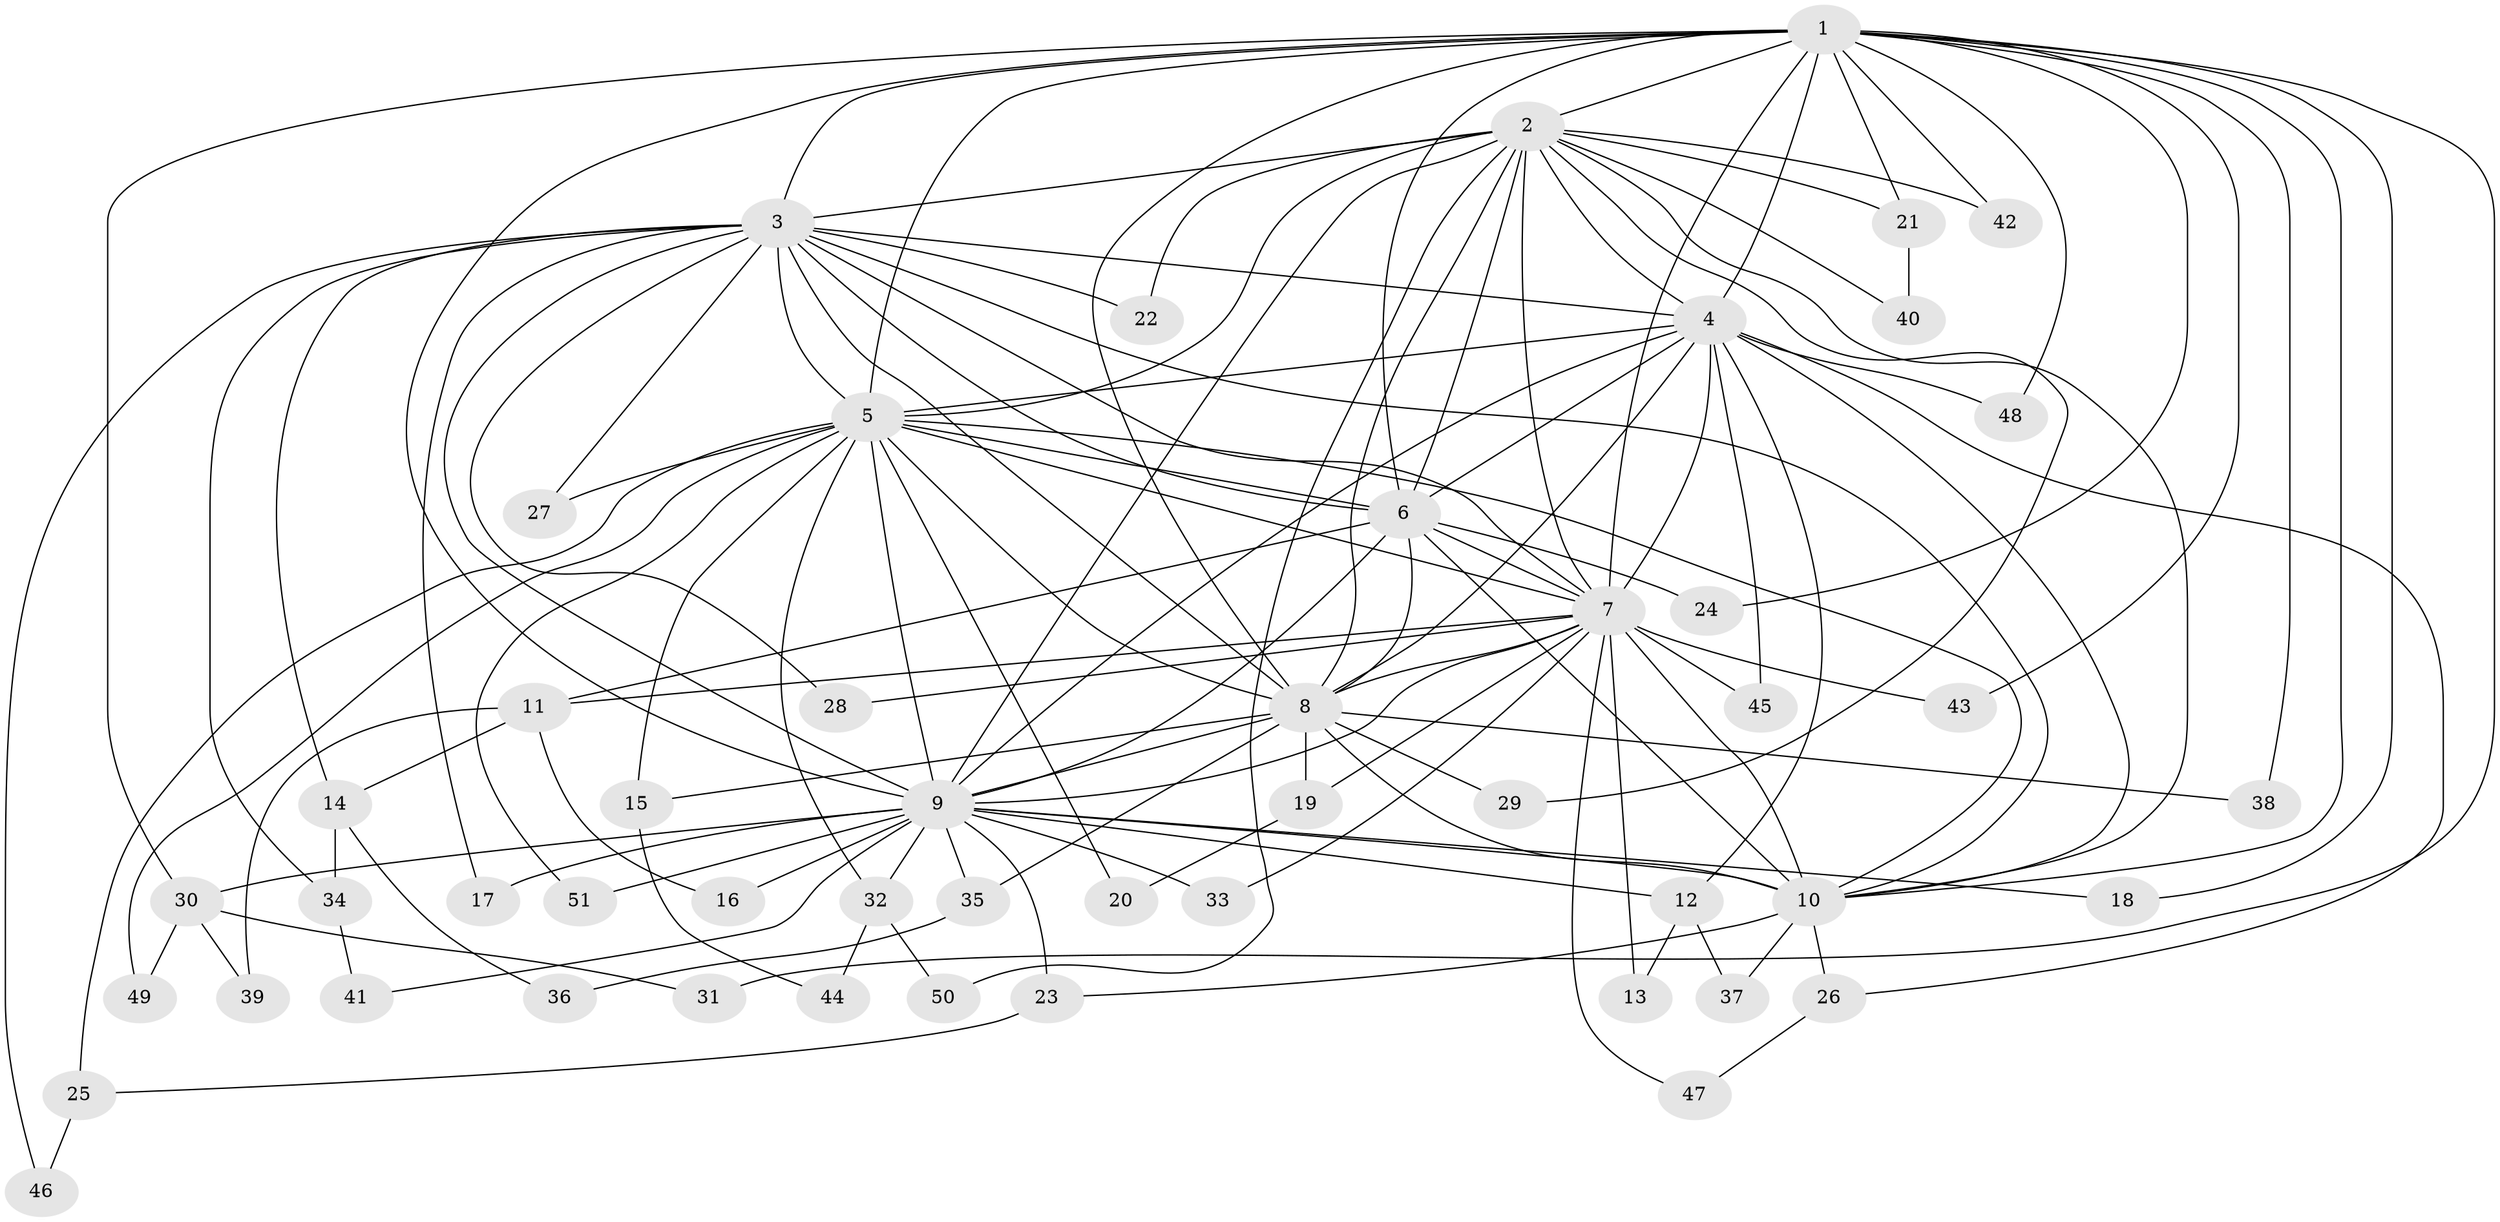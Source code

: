 // Generated by graph-tools (version 1.1) at 2025/13/03/09/25 04:13:40]
// undirected, 51 vertices, 127 edges
graph export_dot {
graph [start="1"]
  node [color=gray90,style=filled];
  1;
  2;
  3;
  4;
  5;
  6;
  7;
  8;
  9;
  10;
  11;
  12;
  13;
  14;
  15;
  16;
  17;
  18;
  19;
  20;
  21;
  22;
  23;
  24;
  25;
  26;
  27;
  28;
  29;
  30;
  31;
  32;
  33;
  34;
  35;
  36;
  37;
  38;
  39;
  40;
  41;
  42;
  43;
  44;
  45;
  46;
  47;
  48;
  49;
  50;
  51;
  1 -- 2;
  1 -- 3;
  1 -- 4;
  1 -- 5;
  1 -- 6;
  1 -- 7;
  1 -- 8;
  1 -- 9;
  1 -- 10;
  1 -- 18;
  1 -- 21;
  1 -- 24;
  1 -- 30;
  1 -- 31;
  1 -- 38;
  1 -- 42;
  1 -- 43;
  1 -- 48;
  2 -- 3;
  2 -- 4;
  2 -- 5;
  2 -- 6;
  2 -- 7;
  2 -- 8;
  2 -- 9;
  2 -- 10;
  2 -- 21;
  2 -- 22;
  2 -- 29;
  2 -- 40;
  2 -- 42;
  2 -- 50;
  3 -- 4;
  3 -- 5;
  3 -- 6;
  3 -- 7;
  3 -- 8;
  3 -- 9;
  3 -- 10;
  3 -- 14;
  3 -- 17;
  3 -- 22;
  3 -- 27;
  3 -- 28;
  3 -- 34;
  3 -- 46;
  4 -- 5;
  4 -- 6;
  4 -- 7;
  4 -- 8;
  4 -- 9;
  4 -- 10;
  4 -- 12;
  4 -- 26;
  4 -- 45;
  4 -- 48;
  5 -- 6;
  5 -- 7;
  5 -- 8;
  5 -- 9;
  5 -- 10;
  5 -- 15;
  5 -- 20;
  5 -- 25;
  5 -- 27;
  5 -- 32;
  5 -- 49;
  5 -- 51;
  6 -- 7;
  6 -- 8;
  6 -- 9;
  6 -- 10;
  6 -- 11;
  6 -- 24;
  7 -- 8;
  7 -- 9;
  7 -- 10;
  7 -- 11;
  7 -- 13;
  7 -- 19;
  7 -- 28;
  7 -- 33;
  7 -- 43;
  7 -- 45;
  7 -- 47;
  8 -- 9;
  8 -- 10;
  8 -- 15;
  8 -- 19;
  8 -- 29;
  8 -- 35;
  8 -- 38;
  9 -- 10;
  9 -- 12;
  9 -- 16;
  9 -- 17;
  9 -- 18;
  9 -- 23;
  9 -- 30;
  9 -- 32;
  9 -- 33;
  9 -- 35;
  9 -- 41;
  9 -- 51;
  10 -- 23;
  10 -- 26;
  10 -- 37;
  11 -- 14;
  11 -- 16;
  11 -- 39;
  12 -- 13;
  12 -- 37;
  14 -- 34;
  14 -- 36;
  15 -- 44;
  19 -- 20;
  21 -- 40;
  23 -- 25;
  25 -- 46;
  26 -- 47;
  30 -- 31;
  30 -- 39;
  30 -- 49;
  32 -- 44;
  32 -- 50;
  34 -- 41;
  35 -- 36;
}
